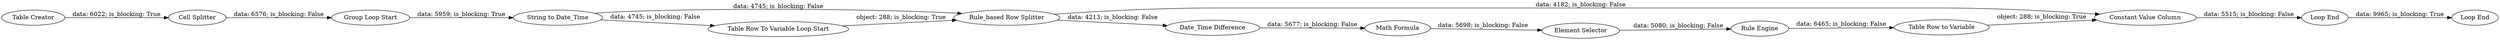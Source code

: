 digraph {
	"5476867632084039707_83" [label="Cell Splitter"]
	"5476867632084039707_105" [label="Constant Value Column"]
	"5476867632084039707_94" [label="Math Formula"]
	"5476867632084039707_82" [label="Table Creator"]
	"5476867632084039707_97" [label="Rule Engine"]
	"5476867632084039707_87" [label="String to Date_Time"]
	"5476867632084039707_88" [label="Date_Time Difference"]
	"5476867632084039707_84" [label="Group Loop Start"]
	"5476867632084039707_96" [label="Table Row to Variable"]
	"5476867632084039707_104" [label="Element Selector"]
	"5476867632084039707_107" [label="Loop End"]
	"5476867632084039707_92" [label="Rule_based Row Splitter"]
	"5476867632084039707_106" [label="Loop End"]
	"5476867632084039707_85" [label="Table Row To Variable Loop Start"]
	"5476867632084039707_83" -> "5476867632084039707_84" [label="data: 6576; is_blocking: False"]
	"5476867632084039707_96" -> "5476867632084039707_105" [label="object: 288; is_blocking: True"]
	"5476867632084039707_94" -> "5476867632084039707_104" [label="data: 5698; is_blocking: False"]
	"5476867632084039707_87" -> "5476867632084039707_85" [label="data: 4745; is_blocking: False"]
	"5476867632084039707_84" -> "5476867632084039707_87" [label="data: 5959; is_blocking: True"]
	"5476867632084039707_104" -> "5476867632084039707_97" [label="data: 5080; is_blocking: False"]
	"5476867632084039707_106" -> "5476867632084039707_107" [label="data: 9965; is_blocking: True"]
	"5476867632084039707_92" -> "5476867632084039707_88" [label="data: 4213; is_blocking: False"]
	"5476867632084039707_87" -> "5476867632084039707_92" [label="data: 4745; is_blocking: False"]
	"5476867632084039707_82" -> "5476867632084039707_83" [label="data: 6022; is_blocking: True"]
	"5476867632084039707_105" -> "5476867632084039707_106" [label="data: 5515; is_blocking: False"]
	"5476867632084039707_85" -> "5476867632084039707_92" [label="object: 288; is_blocking: True"]
	"5476867632084039707_97" -> "5476867632084039707_96" [label="data: 6465; is_blocking: False"]
	"5476867632084039707_88" -> "5476867632084039707_94" [label="data: 5677; is_blocking: False"]
	"5476867632084039707_92" -> "5476867632084039707_105" [label="data: 4182; is_blocking: False"]
	rankdir=LR
}
